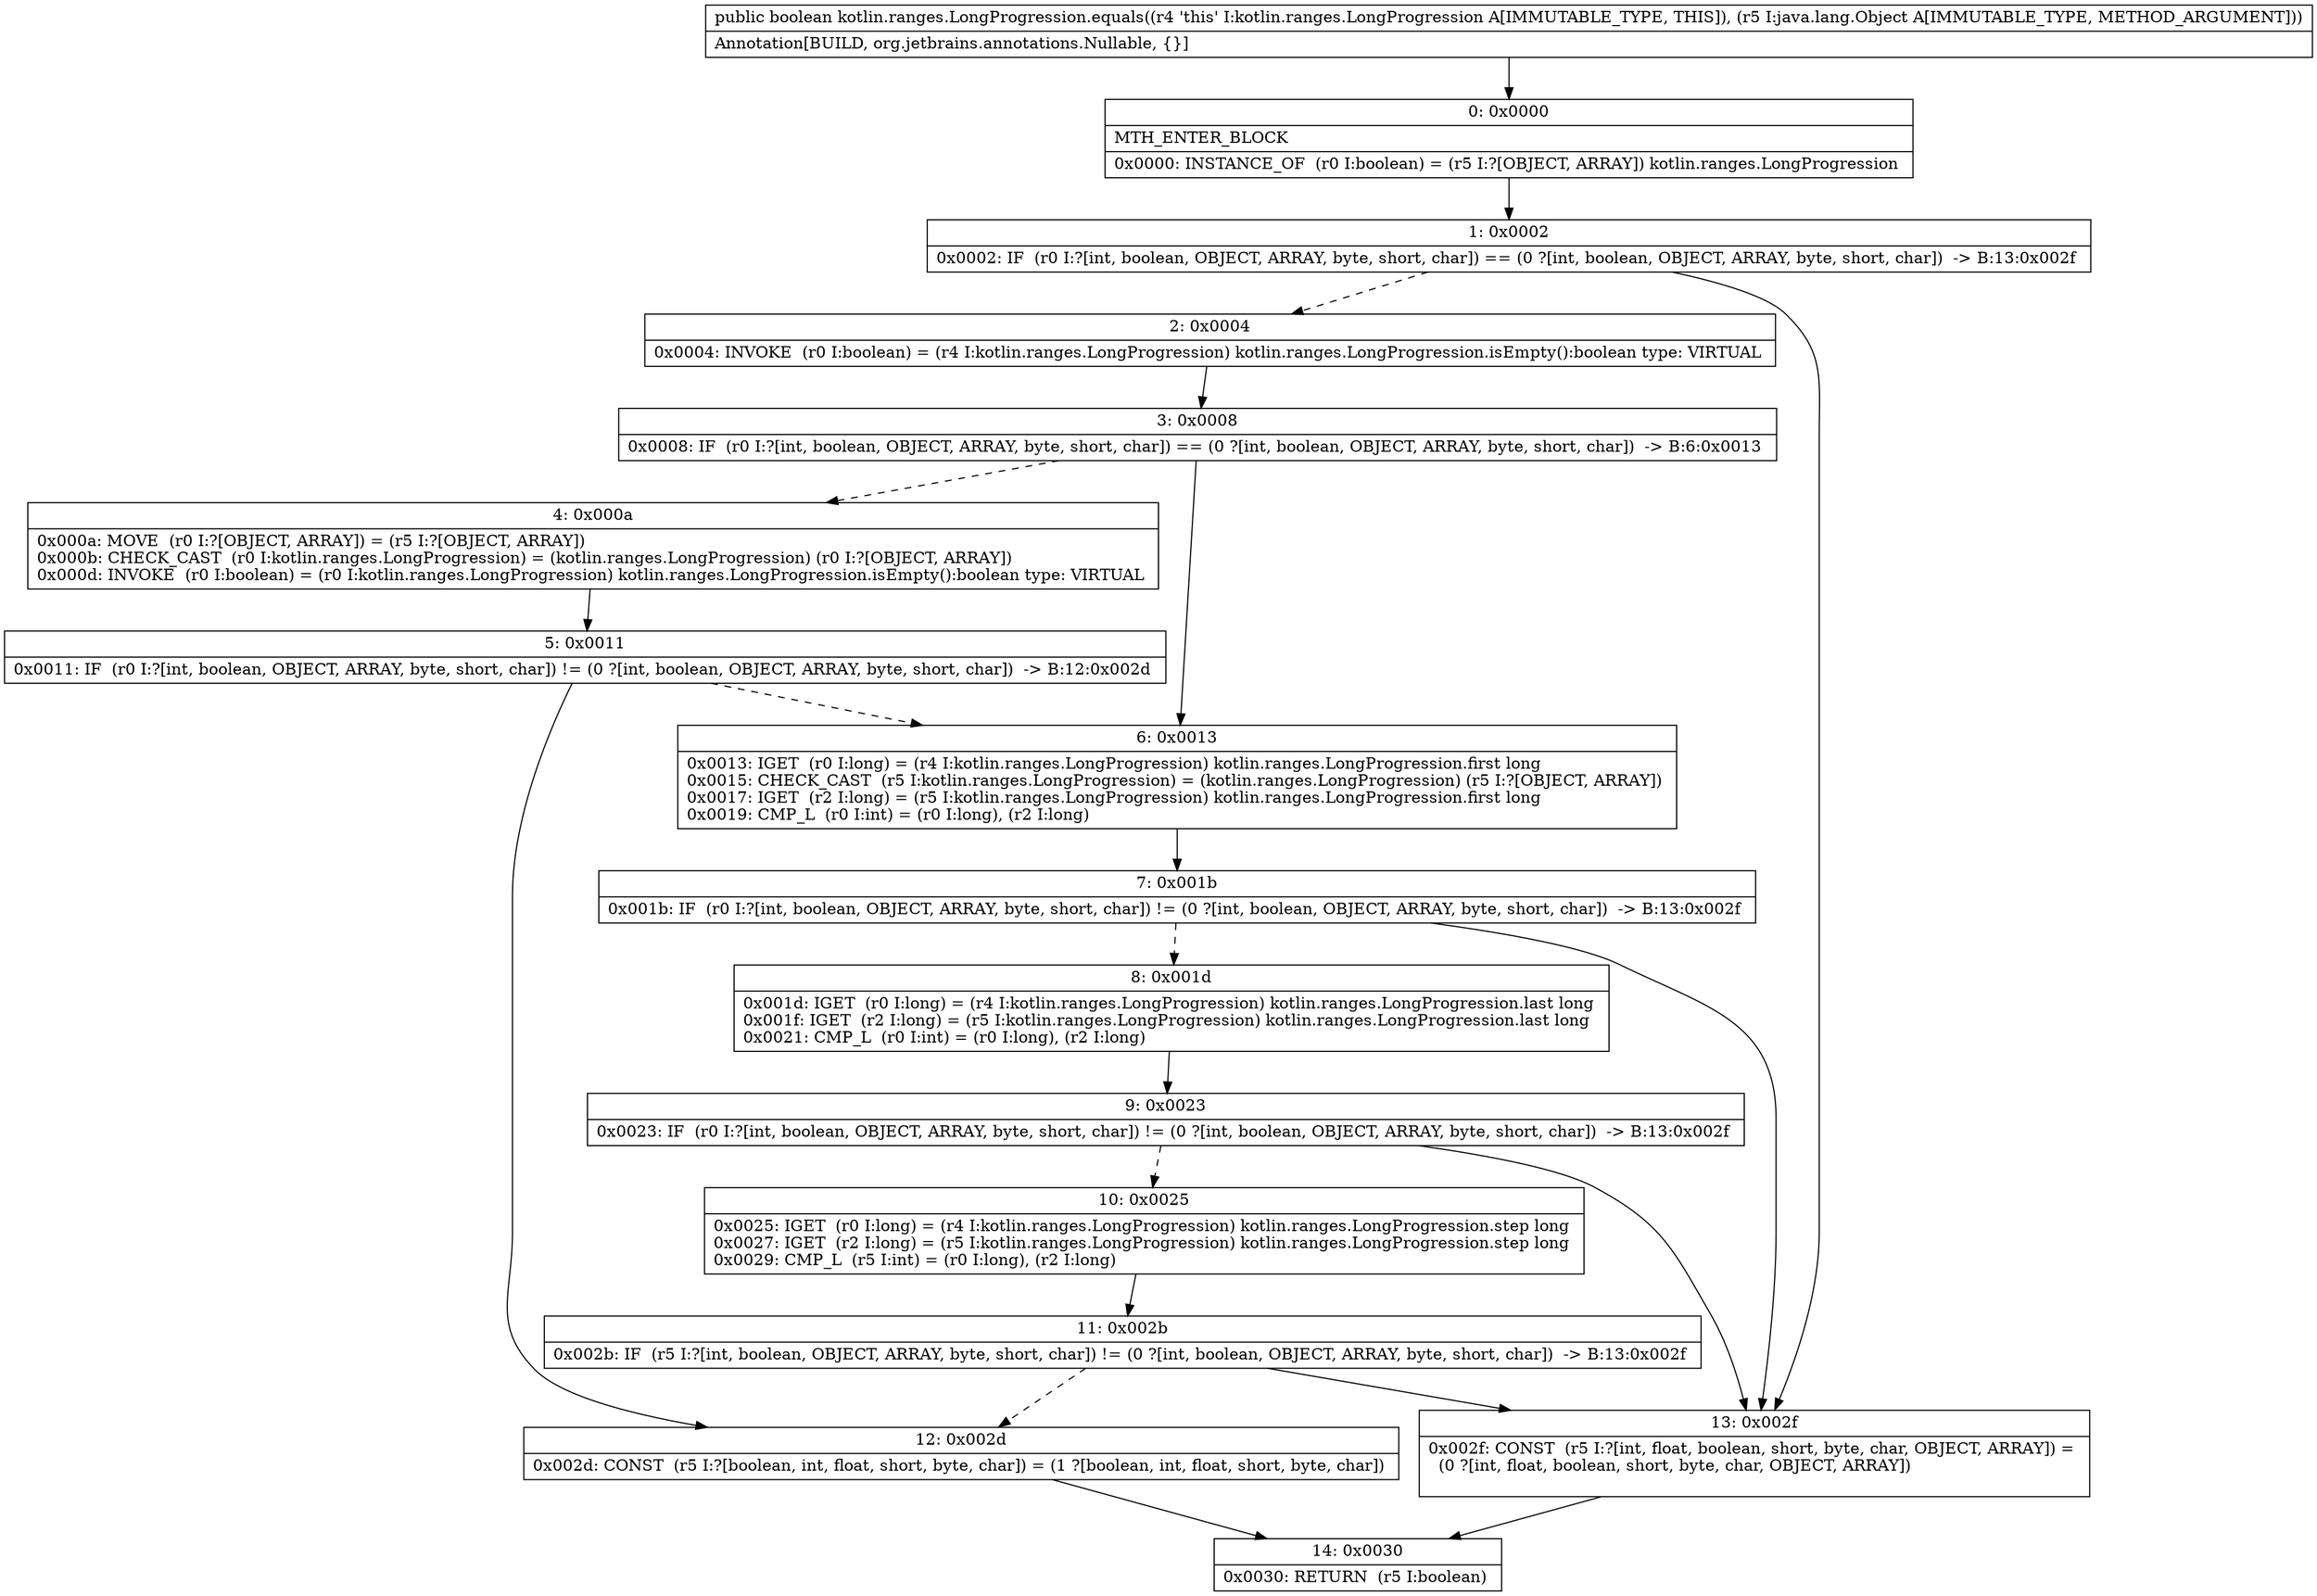 digraph "CFG forkotlin.ranges.LongProgression.equals(Ljava\/lang\/Object;)Z" {
Node_0 [shape=record,label="{0\:\ 0x0000|MTH_ENTER_BLOCK\l|0x0000: INSTANCE_OF  (r0 I:boolean) = (r5 I:?[OBJECT, ARRAY]) kotlin.ranges.LongProgression \l}"];
Node_1 [shape=record,label="{1\:\ 0x0002|0x0002: IF  (r0 I:?[int, boolean, OBJECT, ARRAY, byte, short, char]) == (0 ?[int, boolean, OBJECT, ARRAY, byte, short, char])  \-\> B:13:0x002f \l}"];
Node_2 [shape=record,label="{2\:\ 0x0004|0x0004: INVOKE  (r0 I:boolean) = (r4 I:kotlin.ranges.LongProgression) kotlin.ranges.LongProgression.isEmpty():boolean type: VIRTUAL \l}"];
Node_3 [shape=record,label="{3\:\ 0x0008|0x0008: IF  (r0 I:?[int, boolean, OBJECT, ARRAY, byte, short, char]) == (0 ?[int, boolean, OBJECT, ARRAY, byte, short, char])  \-\> B:6:0x0013 \l}"];
Node_4 [shape=record,label="{4\:\ 0x000a|0x000a: MOVE  (r0 I:?[OBJECT, ARRAY]) = (r5 I:?[OBJECT, ARRAY]) \l0x000b: CHECK_CAST  (r0 I:kotlin.ranges.LongProgression) = (kotlin.ranges.LongProgression) (r0 I:?[OBJECT, ARRAY]) \l0x000d: INVOKE  (r0 I:boolean) = (r0 I:kotlin.ranges.LongProgression) kotlin.ranges.LongProgression.isEmpty():boolean type: VIRTUAL \l}"];
Node_5 [shape=record,label="{5\:\ 0x0011|0x0011: IF  (r0 I:?[int, boolean, OBJECT, ARRAY, byte, short, char]) != (0 ?[int, boolean, OBJECT, ARRAY, byte, short, char])  \-\> B:12:0x002d \l}"];
Node_6 [shape=record,label="{6\:\ 0x0013|0x0013: IGET  (r0 I:long) = (r4 I:kotlin.ranges.LongProgression) kotlin.ranges.LongProgression.first long \l0x0015: CHECK_CAST  (r5 I:kotlin.ranges.LongProgression) = (kotlin.ranges.LongProgression) (r5 I:?[OBJECT, ARRAY]) \l0x0017: IGET  (r2 I:long) = (r5 I:kotlin.ranges.LongProgression) kotlin.ranges.LongProgression.first long \l0x0019: CMP_L  (r0 I:int) = (r0 I:long), (r2 I:long) \l}"];
Node_7 [shape=record,label="{7\:\ 0x001b|0x001b: IF  (r0 I:?[int, boolean, OBJECT, ARRAY, byte, short, char]) != (0 ?[int, boolean, OBJECT, ARRAY, byte, short, char])  \-\> B:13:0x002f \l}"];
Node_8 [shape=record,label="{8\:\ 0x001d|0x001d: IGET  (r0 I:long) = (r4 I:kotlin.ranges.LongProgression) kotlin.ranges.LongProgression.last long \l0x001f: IGET  (r2 I:long) = (r5 I:kotlin.ranges.LongProgression) kotlin.ranges.LongProgression.last long \l0x0021: CMP_L  (r0 I:int) = (r0 I:long), (r2 I:long) \l}"];
Node_9 [shape=record,label="{9\:\ 0x0023|0x0023: IF  (r0 I:?[int, boolean, OBJECT, ARRAY, byte, short, char]) != (0 ?[int, boolean, OBJECT, ARRAY, byte, short, char])  \-\> B:13:0x002f \l}"];
Node_10 [shape=record,label="{10\:\ 0x0025|0x0025: IGET  (r0 I:long) = (r4 I:kotlin.ranges.LongProgression) kotlin.ranges.LongProgression.step long \l0x0027: IGET  (r2 I:long) = (r5 I:kotlin.ranges.LongProgression) kotlin.ranges.LongProgression.step long \l0x0029: CMP_L  (r5 I:int) = (r0 I:long), (r2 I:long) \l}"];
Node_11 [shape=record,label="{11\:\ 0x002b|0x002b: IF  (r5 I:?[int, boolean, OBJECT, ARRAY, byte, short, char]) != (0 ?[int, boolean, OBJECT, ARRAY, byte, short, char])  \-\> B:13:0x002f \l}"];
Node_12 [shape=record,label="{12\:\ 0x002d|0x002d: CONST  (r5 I:?[boolean, int, float, short, byte, char]) = (1 ?[boolean, int, float, short, byte, char]) \l}"];
Node_13 [shape=record,label="{13\:\ 0x002f|0x002f: CONST  (r5 I:?[int, float, boolean, short, byte, char, OBJECT, ARRAY]) = \l  (0 ?[int, float, boolean, short, byte, char, OBJECT, ARRAY])\l \l}"];
Node_14 [shape=record,label="{14\:\ 0x0030|0x0030: RETURN  (r5 I:boolean) \l}"];
MethodNode[shape=record,label="{public boolean kotlin.ranges.LongProgression.equals((r4 'this' I:kotlin.ranges.LongProgression A[IMMUTABLE_TYPE, THIS]), (r5 I:java.lang.Object A[IMMUTABLE_TYPE, METHOD_ARGUMENT]))  | Annotation[BUILD, org.jetbrains.annotations.Nullable, \{\}]\l}"];
MethodNode -> Node_0;
Node_0 -> Node_1;
Node_1 -> Node_2[style=dashed];
Node_1 -> Node_13;
Node_2 -> Node_3;
Node_3 -> Node_4[style=dashed];
Node_3 -> Node_6;
Node_4 -> Node_5;
Node_5 -> Node_6[style=dashed];
Node_5 -> Node_12;
Node_6 -> Node_7;
Node_7 -> Node_8[style=dashed];
Node_7 -> Node_13;
Node_8 -> Node_9;
Node_9 -> Node_10[style=dashed];
Node_9 -> Node_13;
Node_10 -> Node_11;
Node_11 -> Node_12[style=dashed];
Node_11 -> Node_13;
Node_12 -> Node_14;
Node_13 -> Node_14;
}

